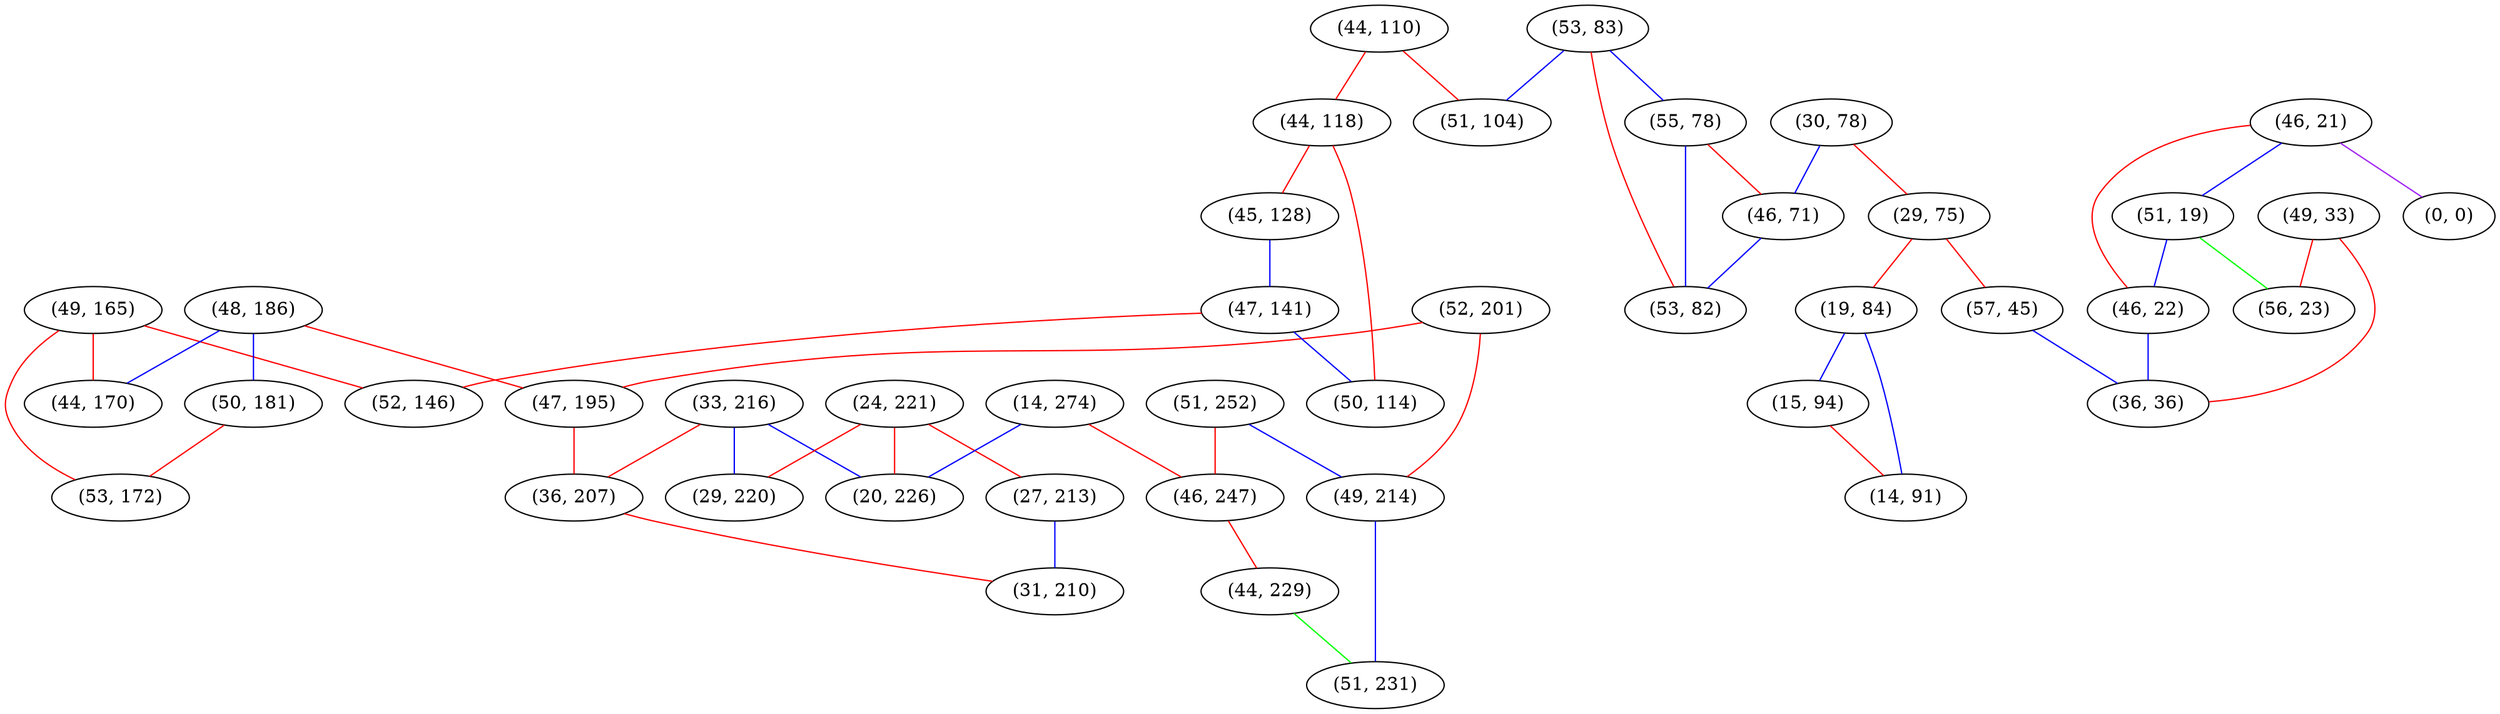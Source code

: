 graph "" {
"(49, 165)";
"(51, 252)";
"(44, 110)";
"(30, 78)";
"(49, 33)";
"(29, 75)";
"(52, 201)";
"(48, 186)";
"(46, 21)";
"(50, 181)";
"(19, 84)";
"(44, 118)";
"(45, 128)";
"(53, 83)";
"(33, 216)";
"(47, 141)";
"(24, 221)";
"(51, 19)";
"(47, 195)";
"(14, 274)";
"(57, 45)";
"(55, 78)";
"(49, 214)";
"(44, 170)";
"(53, 172)";
"(46, 247)";
"(46, 22)";
"(51, 104)";
"(29, 220)";
"(0, 0)";
"(27, 213)";
"(20, 226)";
"(36, 207)";
"(46, 71)";
"(44, 229)";
"(53, 82)";
"(56, 23)";
"(52, 146)";
"(31, 210)";
"(51, 231)";
"(15, 94)";
"(36, 36)";
"(14, 91)";
"(50, 114)";
"(49, 165)" -- "(44, 170)"  [color=red, key=0, weight=1];
"(49, 165)" -- "(53, 172)"  [color=red, key=0, weight=1];
"(49, 165)" -- "(52, 146)"  [color=red, key=0, weight=1];
"(51, 252)" -- "(49, 214)"  [color=blue, key=0, weight=3];
"(51, 252)" -- "(46, 247)"  [color=red, key=0, weight=1];
"(44, 110)" -- "(51, 104)"  [color=red, key=0, weight=1];
"(44, 110)" -- "(44, 118)"  [color=red, key=0, weight=1];
"(30, 78)" -- "(46, 71)"  [color=blue, key=0, weight=3];
"(30, 78)" -- "(29, 75)"  [color=red, key=0, weight=1];
"(49, 33)" -- "(36, 36)"  [color=red, key=0, weight=1];
"(49, 33)" -- "(56, 23)"  [color=red, key=0, weight=1];
"(29, 75)" -- "(57, 45)"  [color=red, key=0, weight=1];
"(29, 75)" -- "(19, 84)"  [color=red, key=0, weight=1];
"(52, 201)" -- "(47, 195)"  [color=red, key=0, weight=1];
"(52, 201)" -- "(49, 214)"  [color=red, key=0, weight=1];
"(48, 186)" -- "(47, 195)"  [color=red, key=0, weight=1];
"(48, 186)" -- "(50, 181)"  [color=blue, key=0, weight=3];
"(48, 186)" -- "(44, 170)"  [color=blue, key=0, weight=3];
"(46, 21)" -- "(0, 0)"  [color=purple, key=0, weight=4];
"(46, 21)" -- "(51, 19)"  [color=blue, key=0, weight=3];
"(46, 21)" -- "(46, 22)"  [color=red, key=0, weight=1];
"(50, 181)" -- "(53, 172)"  [color=red, key=0, weight=1];
"(19, 84)" -- "(14, 91)"  [color=blue, key=0, weight=3];
"(19, 84)" -- "(15, 94)"  [color=blue, key=0, weight=3];
"(44, 118)" -- "(45, 128)"  [color=red, key=0, weight=1];
"(44, 118)" -- "(50, 114)"  [color=red, key=0, weight=1];
"(45, 128)" -- "(47, 141)"  [color=blue, key=0, weight=3];
"(53, 83)" -- "(51, 104)"  [color=blue, key=0, weight=3];
"(53, 83)" -- "(55, 78)"  [color=blue, key=0, weight=3];
"(53, 83)" -- "(53, 82)"  [color=red, key=0, weight=1];
"(33, 216)" -- "(20, 226)"  [color=blue, key=0, weight=3];
"(33, 216)" -- "(36, 207)"  [color=red, key=0, weight=1];
"(33, 216)" -- "(29, 220)"  [color=blue, key=0, weight=3];
"(47, 141)" -- "(52, 146)"  [color=red, key=0, weight=1];
"(47, 141)" -- "(50, 114)"  [color=blue, key=0, weight=3];
"(24, 221)" -- "(20, 226)"  [color=red, key=0, weight=1];
"(24, 221)" -- "(29, 220)"  [color=red, key=0, weight=1];
"(24, 221)" -- "(27, 213)"  [color=red, key=0, weight=1];
"(51, 19)" -- "(56, 23)"  [color=green, key=0, weight=2];
"(51, 19)" -- "(46, 22)"  [color=blue, key=0, weight=3];
"(47, 195)" -- "(36, 207)"  [color=red, key=0, weight=1];
"(14, 274)" -- "(20, 226)"  [color=blue, key=0, weight=3];
"(14, 274)" -- "(46, 247)"  [color=red, key=0, weight=1];
"(57, 45)" -- "(36, 36)"  [color=blue, key=0, weight=3];
"(55, 78)" -- "(53, 82)"  [color=blue, key=0, weight=3];
"(55, 78)" -- "(46, 71)"  [color=red, key=0, weight=1];
"(49, 214)" -- "(51, 231)"  [color=blue, key=0, weight=3];
"(46, 247)" -- "(44, 229)"  [color=red, key=0, weight=1];
"(46, 22)" -- "(36, 36)"  [color=blue, key=0, weight=3];
"(27, 213)" -- "(31, 210)"  [color=blue, key=0, weight=3];
"(36, 207)" -- "(31, 210)"  [color=red, key=0, weight=1];
"(46, 71)" -- "(53, 82)"  [color=blue, key=0, weight=3];
"(44, 229)" -- "(51, 231)"  [color=green, key=0, weight=2];
"(15, 94)" -- "(14, 91)"  [color=red, key=0, weight=1];
}
